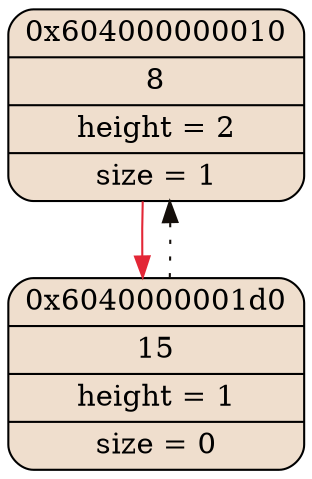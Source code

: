 digraph
{
    node_0x604000000010[shape = Mrecord, label = "{{0x604000000010} | {8} | {height = 2} | {size = 1}}", style = "filled", fillcolor = "#EFDECD"];
    node_0x6040000001d0[shape = Mrecord, label = "{{0x6040000001d0} | {15} | {height = 1} | {size = 0}}", style = "filled", fillcolor = "#EFDECD"];
    node_0x604000000010->node_0x6040000001d0 [color = "#E32636"];
    node_0x6040000001d0->node_0x604000000010 [color = "#140F0B", style = dotted];
}